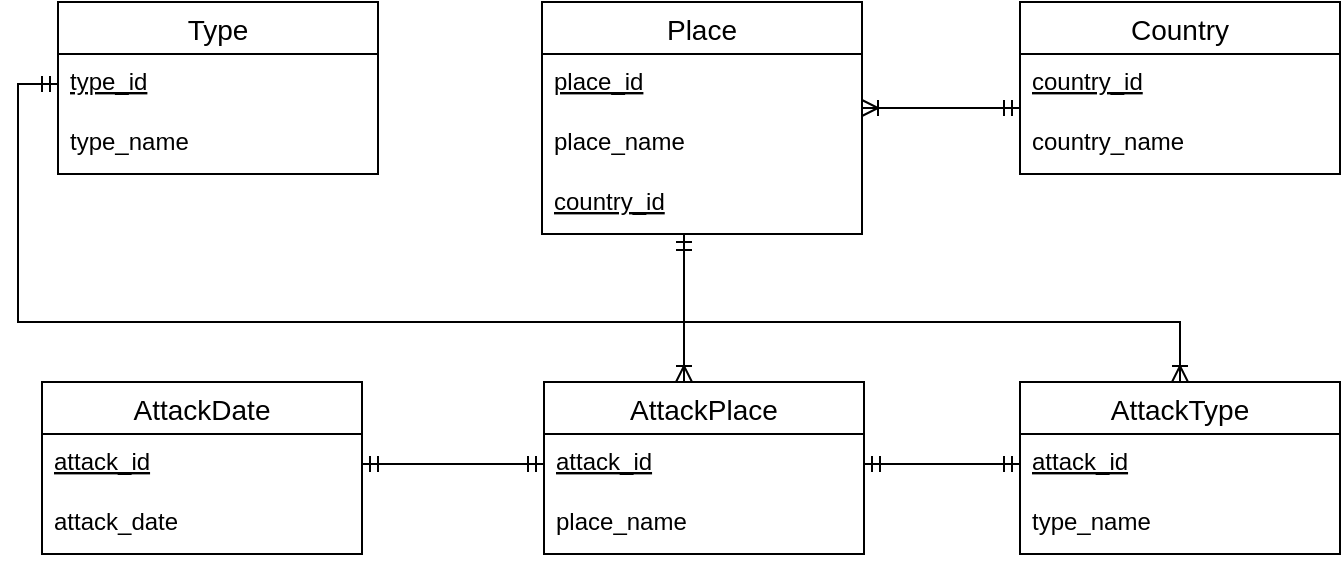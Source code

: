 <mxfile version="15.5.1" type="device"><diagram id="gwXmHFdDwj3zSPVUrh9B" name="Page-1"><mxGraphModel dx="1483" dy="787" grid="1" gridSize="10" guides="1" tooltips="1" connect="1" arrows="1" fold="1" page="1" pageScale="1" pageWidth="850" pageHeight="1100" math="0" shadow="0"><root><mxCell id="0"/><mxCell id="1" parent="0"/><mxCell id="wM1bYX4YtctobwsFUeYk-1" value="Type" style="swimlane;fontStyle=0;childLayout=stackLayout;horizontal=1;startSize=26;horizontalStack=0;resizeParent=1;resizeParentMax=0;resizeLast=0;collapsible=1;marginBottom=0;align=center;fontSize=14;" vertex="1" parent="1"><mxGeometry x="118" y="60" width="160" height="86" as="geometry"/></mxCell><mxCell id="wM1bYX4YtctobwsFUeYk-2" value="type_id" style="text;strokeColor=none;fillColor=none;spacingLeft=4;spacingRight=4;overflow=hidden;rotatable=0;points=[[0,0.5],[1,0.5]];portConstraint=eastwest;fontSize=12;fontStyle=4" vertex="1" parent="wM1bYX4YtctobwsFUeYk-1"><mxGeometry y="26" width="160" height="30" as="geometry"/></mxCell><mxCell id="wM1bYX4YtctobwsFUeYk-3" value="type_name" style="text;strokeColor=none;fillColor=none;spacingLeft=4;spacingRight=4;overflow=hidden;rotatable=0;points=[[0,0.5],[1,0.5]];portConstraint=eastwest;fontSize=12;" vertex="1" parent="wM1bYX4YtctobwsFUeYk-1"><mxGeometry y="56" width="160" height="30" as="geometry"/></mxCell><mxCell id="wM1bYX4YtctobwsFUeYk-5" value="AttackType" style="swimlane;fontStyle=0;childLayout=stackLayout;horizontal=1;startSize=26;horizontalStack=0;resizeParent=1;resizeParentMax=0;resizeLast=0;collapsible=1;marginBottom=0;align=center;fontSize=14;" vertex="1" parent="1"><mxGeometry x="599" y="250" width="160" height="86" as="geometry"/></mxCell><mxCell id="wM1bYX4YtctobwsFUeYk-6" value="attack_id" style="text;strokeColor=none;fillColor=none;spacingLeft=4;spacingRight=4;overflow=hidden;rotatable=0;points=[[0,0.5],[1,0.5]];portConstraint=eastwest;fontSize=12;fontStyle=4" vertex="1" parent="wM1bYX4YtctobwsFUeYk-5"><mxGeometry y="26" width="160" height="30" as="geometry"/></mxCell><mxCell id="wM1bYX4YtctobwsFUeYk-7" value="type_name" style="text;strokeColor=none;fillColor=none;spacingLeft=4;spacingRight=4;overflow=hidden;rotatable=0;points=[[0,0.5],[1,0.5]];portConstraint=eastwest;fontSize=12;" vertex="1" parent="wM1bYX4YtctobwsFUeYk-5"><mxGeometry y="56" width="160" height="30" as="geometry"/></mxCell><mxCell id="wM1bYX4YtctobwsFUeYk-8" value="AttackPlace" style="swimlane;fontStyle=0;childLayout=stackLayout;horizontal=1;startSize=26;horizontalStack=0;resizeParent=1;resizeParentMax=0;resizeLast=0;collapsible=1;marginBottom=0;align=center;fontSize=14;" vertex="1" parent="1"><mxGeometry x="361" y="250" width="160" height="86" as="geometry"/></mxCell><mxCell id="wM1bYX4YtctobwsFUeYk-9" value="attack_id" style="text;strokeColor=none;fillColor=none;spacingLeft=4;spacingRight=4;overflow=hidden;rotatable=0;points=[[0,0.5],[1,0.5]];portConstraint=eastwest;fontSize=12;fontStyle=4" vertex="1" parent="wM1bYX4YtctobwsFUeYk-8"><mxGeometry y="26" width="160" height="30" as="geometry"/></mxCell><mxCell id="wM1bYX4YtctobwsFUeYk-10" value="place_name" style="text;strokeColor=none;fillColor=none;spacingLeft=4;spacingRight=4;overflow=hidden;rotatable=0;points=[[0,0.5],[1,0.5]];portConstraint=eastwest;fontSize=12;" vertex="1" parent="wM1bYX4YtctobwsFUeYk-8"><mxGeometry y="56" width="160" height="30" as="geometry"/></mxCell><mxCell id="wM1bYX4YtctobwsFUeYk-29" style="edgeStyle=orthogonalEdgeStyle;rounded=0;orthogonalLoop=1;jettySize=auto;html=1;startArrow=ERmandOne;startFill=0;endArrow=ERoneToMany;endFill=0;" edge="1" parent="1"><mxGeometry relative="1" as="geometry"><mxPoint x="431" y="176" as="sourcePoint"/><mxPoint x="431" y="250" as="targetPoint"/><Array as="points"><mxPoint x="431" y="240"/><mxPoint x="431" y="240"/></Array></mxGeometry></mxCell><mxCell id="wM1bYX4YtctobwsFUeYk-11" value="Place" style="swimlane;fontStyle=0;childLayout=stackLayout;horizontal=1;startSize=26;horizontalStack=0;resizeParent=1;resizeParentMax=0;resizeLast=0;collapsible=1;marginBottom=0;align=center;fontSize=14;" vertex="1" parent="1"><mxGeometry x="360" y="60" width="160" height="116" as="geometry"/></mxCell><mxCell id="wM1bYX4YtctobwsFUeYk-12" value="place_id" style="text;strokeColor=none;fillColor=none;spacingLeft=4;spacingRight=4;overflow=hidden;rotatable=0;points=[[0,0.5],[1,0.5]];portConstraint=eastwest;fontSize=12;fontStyle=4" vertex="1" parent="wM1bYX4YtctobwsFUeYk-11"><mxGeometry y="26" width="160" height="30" as="geometry"/></mxCell><mxCell id="wM1bYX4YtctobwsFUeYk-13" value="place_name" style="text;strokeColor=none;fillColor=none;spacingLeft=4;spacingRight=4;overflow=hidden;rotatable=0;points=[[0,0.5],[1,0.5]];portConstraint=eastwest;fontSize=12;" vertex="1" parent="wM1bYX4YtctobwsFUeYk-11"><mxGeometry y="56" width="160" height="30" as="geometry"/></mxCell><mxCell id="wM1bYX4YtctobwsFUeYk-14" value="country_id" style="text;strokeColor=none;fillColor=none;spacingLeft=4;spacingRight=4;overflow=hidden;rotatable=0;points=[[0,0.5],[1,0.5]];portConstraint=eastwest;fontSize=12;fontStyle=4" vertex="1" parent="wM1bYX4YtctobwsFUeYk-11"><mxGeometry y="86" width="160" height="30" as="geometry"/></mxCell><mxCell id="wM1bYX4YtctobwsFUeYk-26" style="edgeStyle=orthogonalEdgeStyle;rounded=0;orthogonalLoop=1;jettySize=auto;html=1;entryX=0;entryY=0.5;entryDx=0;entryDy=0;endArrow=ERmandOne;endFill=0;startArrow=ERmandOne;startFill=0;" edge="1" parent="1" source="wM1bYX4YtctobwsFUeYk-15" target="wM1bYX4YtctobwsFUeYk-9"><mxGeometry relative="1" as="geometry"><Array as="points"><mxPoint x="290" y="291"/><mxPoint x="290" y="291"/></Array></mxGeometry></mxCell><mxCell id="wM1bYX4YtctobwsFUeYk-15" value="AttackDate" style="swimlane;fontStyle=0;childLayout=stackLayout;horizontal=1;startSize=26;horizontalStack=0;resizeParent=1;resizeParentMax=0;resizeLast=0;collapsible=1;marginBottom=0;align=center;fontSize=14;" vertex="1" parent="1"><mxGeometry x="110" y="250" width="160" height="86" as="geometry"/></mxCell><mxCell id="wM1bYX4YtctobwsFUeYk-16" value="attack_id" style="text;strokeColor=none;fillColor=none;spacingLeft=4;spacingRight=4;overflow=hidden;rotatable=0;points=[[0,0.5],[1,0.5]];portConstraint=eastwest;fontSize=12;fontStyle=4" vertex="1" parent="wM1bYX4YtctobwsFUeYk-15"><mxGeometry y="26" width="160" height="30" as="geometry"/></mxCell><mxCell id="wM1bYX4YtctobwsFUeYk-17" value="attack_date" style="text;strokeColor=none;fillColor=none;spacingLeft=4;spacingRight=4;overflow=hidden;rotatable=0;points=[[0,0.5],[1,0.5]];portConstraint=eastwest;fontSize=12;" vertex="1" parent="wM1bYX4YtctobwsFUeYk-15"><mxGeometry y="56" width="160" height="30" as="geometry"/></mxCell><mxCell id="wM1bYX4YtctobwsFUeYk-19" value="Country" style="swimlane;fontStyle=0;childLayout=stackLayout;horizontal=1;startSize=26;horizontalStack=0;resizeParent=1;resizeParentMax=0;resizeLast=0;collapsible=1;marginBottom=0;align=center;fontSize=14;" vertex="1" parent="1"><mxGeometry x="599" y="60" width="160" height="86" as="geometry"/></mxCell><mxCell id="wM1bYX4YtctobwsFUeYk-20" value="country_id" style="text;strokeColor=none;fillColor=none;spacingLeft=4;spacingRight=4;overflow=hidden;rotatable=0;points=[[0,0.5],[1,0.5]];portConstraint=eastwest;fontSize=12;fontStyle=4" vertex="1" parent="wM1bYX4YtctobwsFUeYk-19"><mxGeometry y="26" width="160" height="30" as="geometry"/></mxCell><mxCell id="wM1bYX4YtctobwsFUeYk-21" value="country_name" style="text;strokeColor=none;fillColor=none;spacingLeft=4;spacingRight=4;overflow=hidden;rotatable=0;points=[[0,0.5],[1,0.5]];portConstraint=eastwest;fontSize=12;" vertex="1" parent="wM1bYX4YtctobwsFUeYk-19"><mxGeometry y="56" width="160" height="30" as="geometry"/></mxCell><mxCell id="wM1bYX4YtctobwsFUeYk-22" style="edgeStyle=orthogonalEdgeStyle;rounded=0;orthogonalLoop=1;jettySize=auto;html=1;entryX=0.5;entryY=0;entryDx=0;entryDy=0;endArrow=ERoneToMany;endFill=0;startArrow=ERmandOne;startFill=0;" edge="1" parent="1" source="wM1bYX4YtctobwsFUeYk-2" target="wM1bYX4YtctobwsFUeYk-5"><mxGeometry relative="1" as="geometry"><Array as="points"><mxPoint x="98" y="101"/><mxPoint x="98" y="220"/><mxPoint x="679" y="220"/></Array></mxGeometry></mxCell><mxCell id="wM1bYX4YtctobwsFUeYk-27" style="edgeStyle=orthogonalEdgeStyle;rounded=0;orthogonalLoop=1;jettySize=auto;html=1;entryX=0;entryY=0.5;entryDx=0;entryDy=0;startArrow=ERmandOne;startFill=0;endArrow=ERmandOne;endFill=0;" edge="1" parent="1" source="wM1bYX4YtctobwsFUeYk-9" target="wM1bYX4YtctobwsFUeYk-6"><mxGeometry relative="1" as="geometry"/></mxCell><mxCell id="wM1bYX4YtctobwsFUeYk-28" style="edgeStyle=orthogonalEdgeStyle;rounded=0;orthogonalLoop=1;jettySize=auto;html=1;endArrow=ERmandOne;endFill=0;startArrow=ERoneToMany;startFill=0;" edge="1" parent="1"><mxGeometry relative="1" as="geometry"><mxPoint x="520" y="113" as="sourcePoint"/><mxPoint x="599" y="113" as="targetPoint"/></mxGeometry></mxCell></root></mxGraphModel></diagram></mxfile>